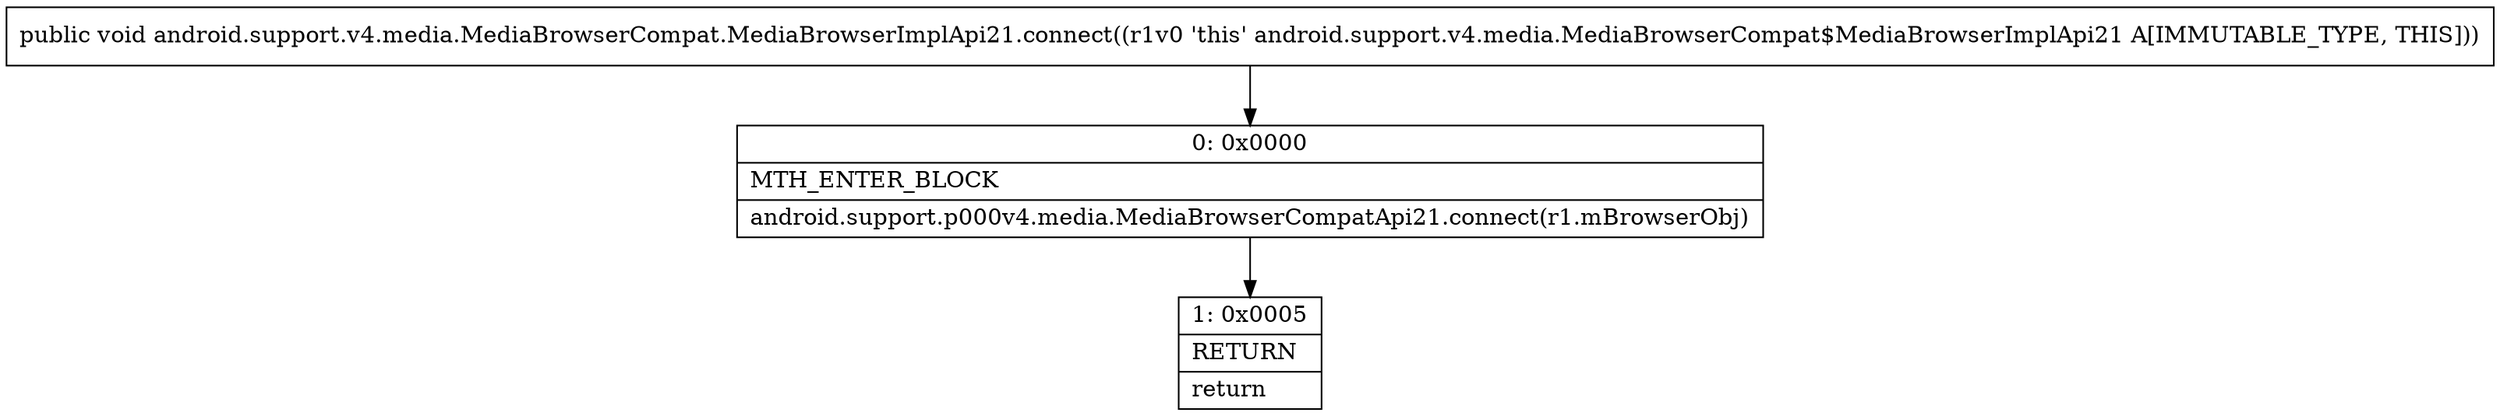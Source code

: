 digraph "CFG forandroid.support.v4.media.MediaBrowserCompat.MediaBrowserImplApi21.connect()V" {
Node_0 [shape=record,label="{0\:\ 0x0000|MTH_ENTER_BLOCK\l|android.support.p000v4.media.MediaBrowserCompatApi21.connect(r1.mBrowserObj)\l}"];
Node_1 [shape=record,label="{1\:\ 0x0005|RETURN\l|return\l}"];
MethodNode[shape=record,label="{public void android.support.v4.media.MediaBrowserCompat.MediaBrowserImplApi21.connect((r1v0 'this' android.support.v4.media.MediaBrowserCompat$MediaBrowserImplApi21 A[IMMUTABLE_TYPE, THIS])) }"];
MethodNode -> Node_0;
Node_0 -> Node_1;
}

